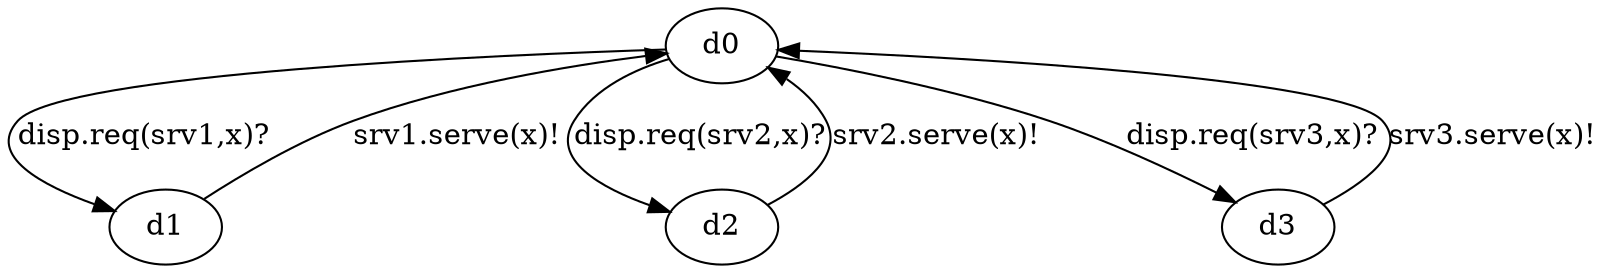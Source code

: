 digraph { 
d0->d1[label= "disp.req(srv1,x)?"];d1->d0[label= "srv1.serve(x)!"];d0->d2[label= "disp.req(srv2,x)?"];d2->d0[label= "srv2.serve(x)!"];d0->d3[label= "disp.req(srv3,x)?"];d3->d0[label= "srv3.serve(x)!"];
}